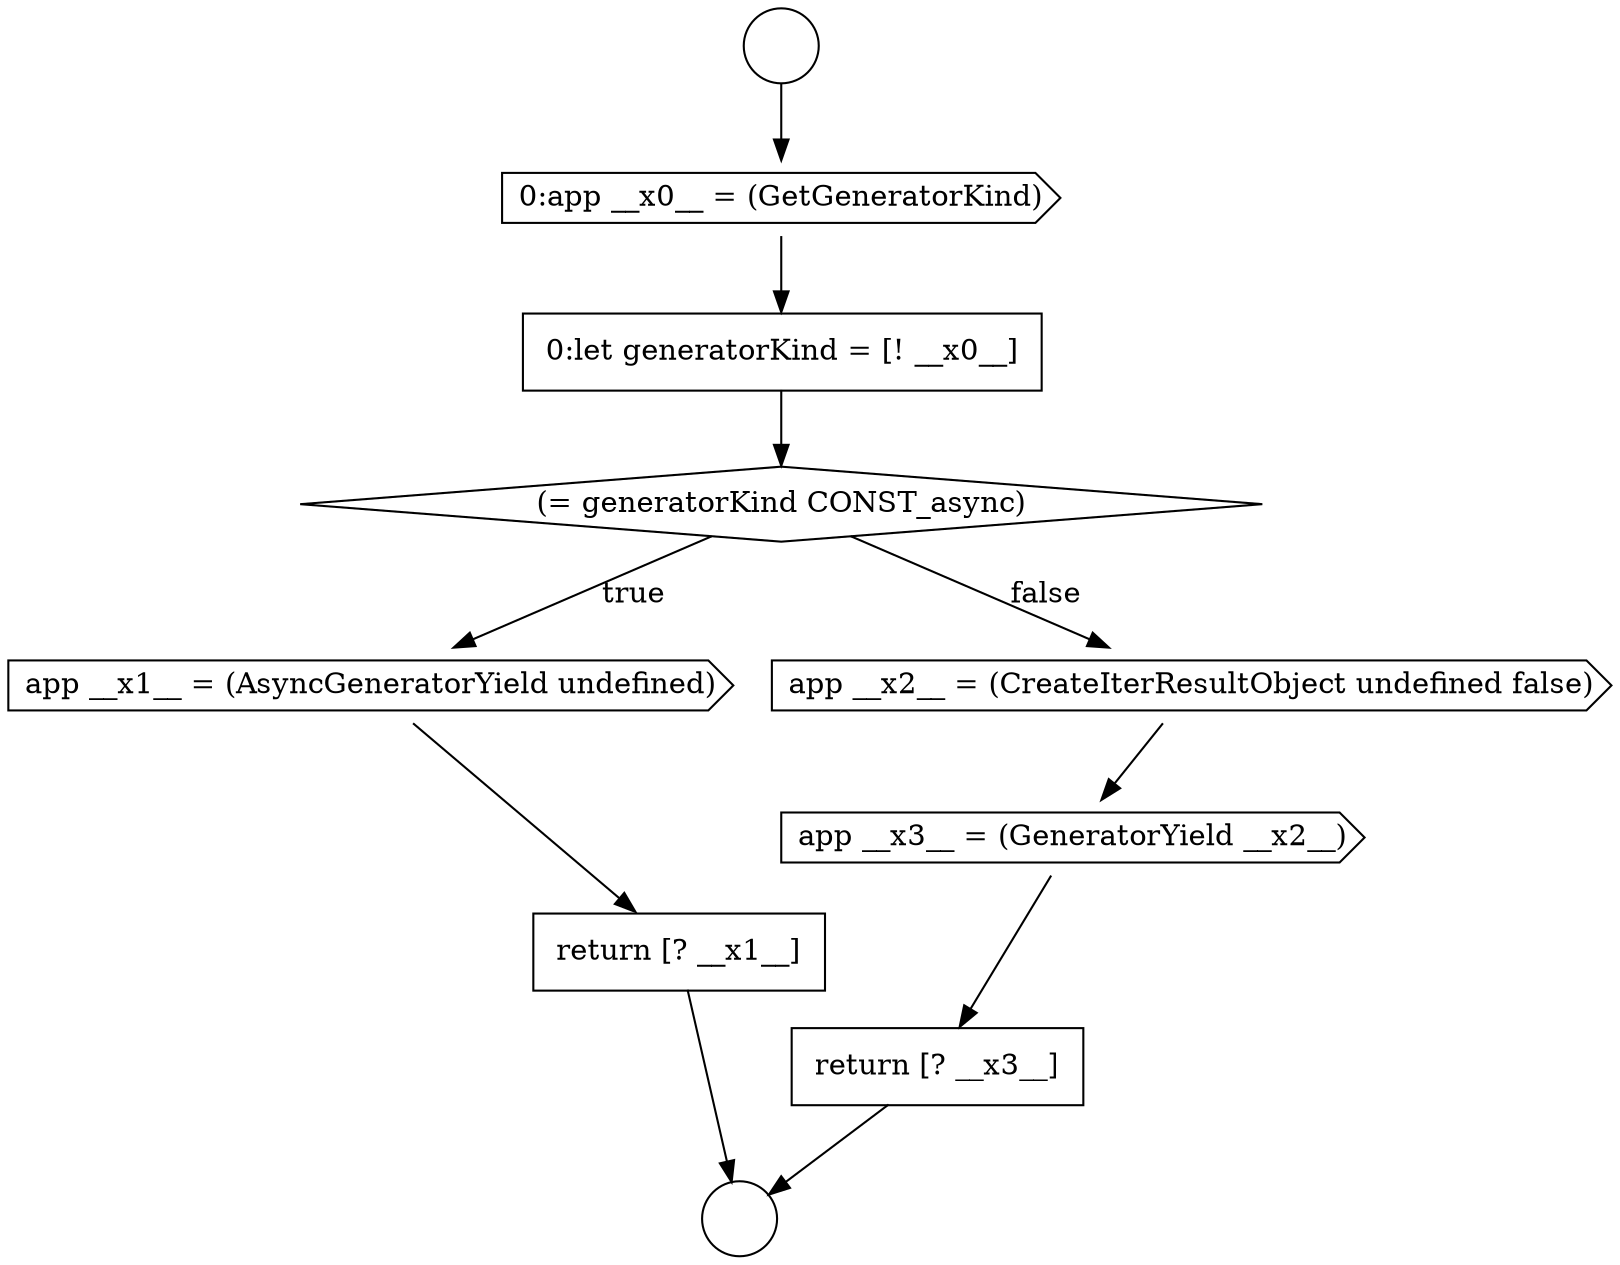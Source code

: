 digraph {
  node8682 [shape=cds, label=<<font color="black">app __x3__ = (GeneratorYield __x2__)</font>> color="black" fillcolor="white" style=filled]
  node8678 [shape=diamond, label=<<font color="black">(= generatorKind CONST_async)</font>> color="black" fillcolor="white" style=filled]
  node8674 [shape=circle label=" " color="black" fillcolor="white" style=filled]
  node8683 [shape=none, margin=0, label=<<font color="black">
    <table border="0" cellborder="1" cellspacing="0" cellpadding="10">
      <tr><td align="left">return [? __x3__]</td></tr>
    </table>
  </font>> color="black" fillcolor="white" style=filled]
  node8677 [shape=none, margin=0, label=<<font color="black">
    <table border="0" cellborder="1" cellspacing="0" cellpadding="10">
      <tr><td align="left">0:let generatorKind = [! __x0__]</td></tr>
    </table>
  </font>> color="black" fillcolor="white" style=filled]
  node8676 [shape=cds, label=<<font color="black">0:app __x0__ = (GetGeneratorKind)</font>> color="black" fillcolor="white" style=filled]
  node8679 [shape=cds, label=<<font color="black">app __x1__ = (AsyncGeneratorYield undefined)</font>> color="black" fillcolor="white" style=filled]
  node8681 [shape=cds, label=<<font color="black">app __x2__ = (CreateIterResultObject undefined false)</font>> color="black" fillcolor="white" style=filled]
  node8675 [shape=circle label=" " color="black" fillcolor="white" style=filled]
  node8680 [shape=none, margin=0, label=<<font color="black">
    <table border="0" cellborder="1" cellspacing="0" cellpadding="10">
      <tr><td align="left">return [? __x1__]</td></tr>
    </table>
  </font>> color="black" fillcolor="white" style=filled]
  node8677 -> node8678 [ color="black"]
  node8681 -> node8682 [ color="black"]
  node8674 -> node8676 [ color="black"]
  node8683 -> node8675 [ color="black"]
  node8682 -> node8683 [ color="black"]
  node8680 -> node8675 [ color="black"]
  node8678 -> node8679 [label=<<font color="black">true</font>> color="black"]
  node8678 -> node8681 [label=<<font color="black">false</font>> color="black"]
  node8676 -> node8677 [ color="black"]
  node8679 -> node8680 [ color="black"]
}
